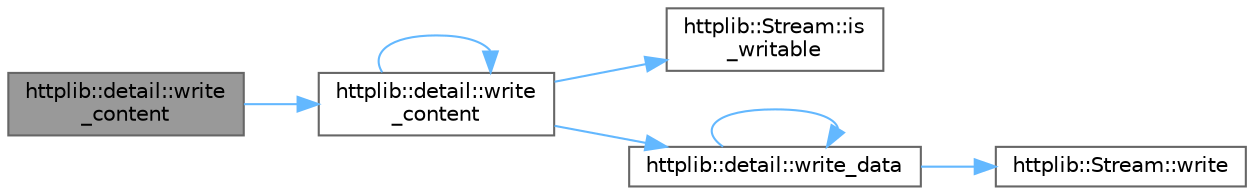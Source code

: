 digraph "httplib::detail::write_content"
{
 // LATEX_PDF_SIZE
  bgcolor="transparent";
  edge [fontname=Helvetica,fontsize=10,labelfontname=Helvetica,labelfontsize=10];
  node [fontname=Helvetica,fontsize=10,shape=box,height=0.2,width=0.4];
  rankdir="LR";
  Node1 [id="Node000001",label="httplib::detail::write\l_content",height=0.2,width=0.4,color="gray40", fillcolor="grey60", style="filled", fontcolor="black",tooltip=" "];
  Node1 -> Node2 [id="edge7_Node000001_Node000002",color="steelblue1",style="solid",tooltip=" "];
  Node2 [id="Node000002",label="httplib::detail::write\l_content",height=0.2,width=0.4,color="grey40", fillcolor="white", style="filled",URL="$namespacehttplib_1_1detail.html#ac17dd7d7a80ce12e5966f5f577b67a75",tooltip=" "];
  Node2 -> Node3 [id="edge8_Node000002_Node000003",color="steelblue1",style="solid",tooltip=" "];
  Node3 [id="Node000003",label="httplib::Stream::is\l_writable",height=0.2,width=0.4,color="grey40", fillcolor="white", style="filled",URL="$classhttplib_1_1_stream.html#ab10c55e43ccf0146c4d142e53a58a831",tooltip=" "];
  Node2 -> Node2 [id="edge9_Node000002_Node000002",color="steelblue1",style="solid",tooltip=" "];
  Node2 -> Node4 [id="edge10_Node000002_Node000004",color="steelblue1",style="solid",tooltip=" "];
  Node4 [id="Node000004",label="httplib::detail::write_data",height=0.2,width=0.4,color="grey40", fillcolor="white", style="filled",URL="$namespacehttplib_1_1detail.html#aefec7c4fea53eda1af3a7362002c5223",tooltip=" "];
  Node4 -> Node5 [id="edge11_Node000004_Node000005",color="steelblue1",style="solid",tooltip=" "];
  Node5 [id="Node000005",label="httplib::Stream::write",height=0.2,width=0.4,color="grey40", fillcolor="white", style="filled",URL="$classhttplib_1_1_stream.html#a4b94583ae90065c9e4e33a7752d9976f",tooltip=" "];
  Node4 -> Node4 [id="edge12_Node000004_Node000004",color="steelblue1",style="solid",tooltip=" "];
}
